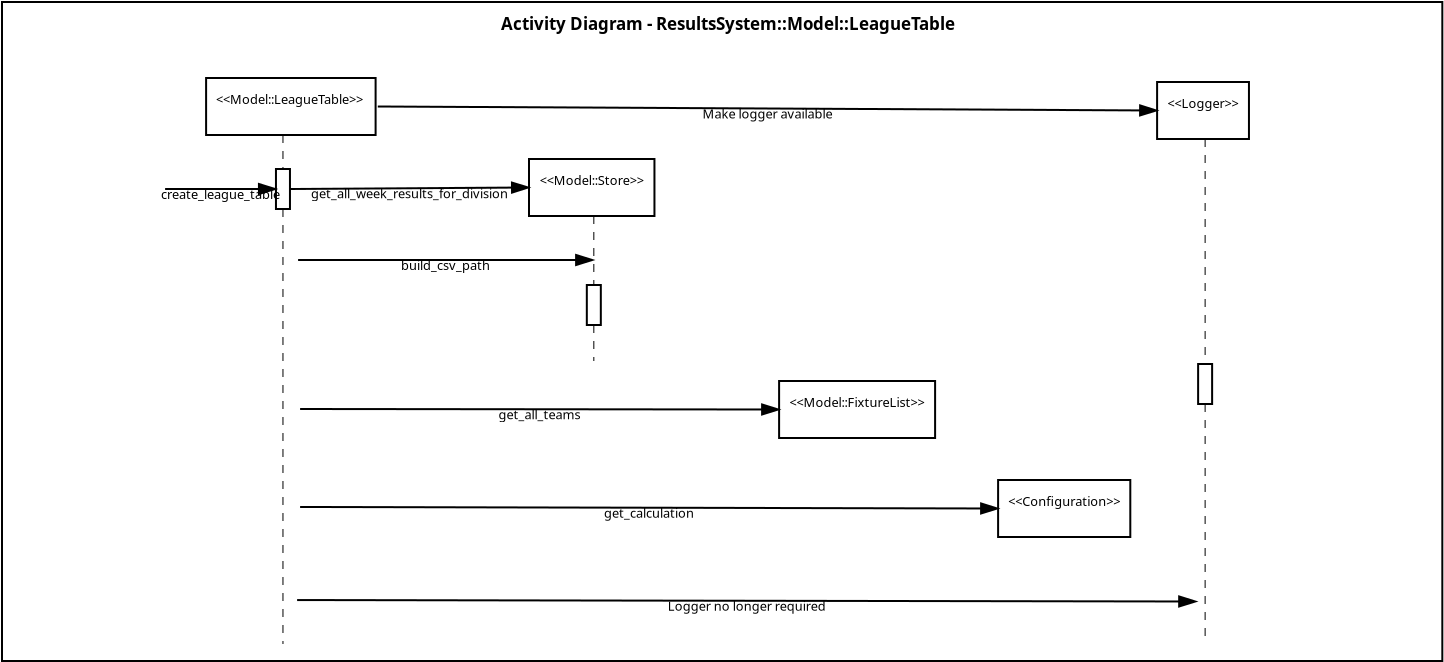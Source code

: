 <?xml version="1.0" encoding="UTF-8"?>
<dia:diagram xmlns:dia="http://www.lysator.liu.se/~alla/dia/">
  <dia:layer name="Background" visible="true" active="true">
    <dia:object type="Standard - Box" version="0" id="O0">
      <dia:attribute name="obj_pos">
        <dia:point val="0.395,0.25"/>
      </dia:attribute>
      <dia:attribute name="obj_bb">
        <dia:rectangle val="0.345,0.2;72.462,33.25"/>
      </dia:attribute>
      <dia:attribute name="elem_corner">
        <dia:point val="0.395,0.25"/>
      </dia:attribute>
      <dia:attribute name="elem_width">
        <dia:real val="72.016"/>
      </dia:attribute>
      <dia:attribute name="elem_height">
        <dia:real val="32.95"/>
      </dia:attribute>
      <dia:attribute name="border_width">
        <dia:real val="0.1"/>
      </dia:attribute>
      <dia:attribute name="show_background">
        <dia:boolean val="true"/>
      </dia:attribute>
      <dia:attribute name="aspect">
        <dia:enum val="1"/>
      </dia:attribute>
    </dia:object>
    <dia:group>
      <dia:object type="UML - Lifeline" version="0" id="O1">
        <dia:attribute name="obj_pos">
          <dia:point val="14.443,6.9"/>
        </dia:attribute>
        <dia:attribute name="obj_bb">
          <dia:rectangle val="14.043,6.875;14.842,32.375"/>
        </dia:attribute>
        <dia:attribute name="meta">
          <dia:composite type="dict"/>
        </dia:attribute>
        <dia:attribute name="conn_endpoints">
          <dia:point val="14.443,6.9"/>
          <dia:point val="14.443,32.35"/>
        </dia:attribute>
        <dia:attribute name="line_colour">
          <dia:color val="#000000"/>
        </dia:attribute>
        <dia:attribute name="fill_colour">
          <dia:color val="#ffffff"/>
        </dia:attribute>
        <dia:attribute name="rtop">
          <dia:real val="1.7"/>
        </dia:attribute>
        <dia:attribute name="rbot">
          <dia:real val="3.7"/>
        </dia:attribute>
        <dia:attribute name="draw_focus">
          <dia:boolean val="true"/>
        </dia:attribute>
        <dia:attribute name="draw_cross">
          <dia:boolean val="false"/>
        </dia:attribute>
        <dia:attribute name="cpl_northwest">
          <dia:int val="1"/>
        </dia:attribute>
        <dia:attribute name="cpl_southwest">
          <dia:int val="1"/>
        </dia:attribute>
        <dia:attribute name="cpl_northeast">
          <dia:int val="1"/>
        </dia:attribute>
        <dia:attribute name="cpl_southeast">
          <dia:int val="1"/>
        </dia:attribute>
      </dia:object>
      <dia:object type="UML - Lifeline" version="0" id="O2">
        <dia:attribute name="obj_pos">
          <dia:point val="60.551,7.1"/>
        </dia:attribute>
        <dia:attribute name="obj_bb">
          <dia:rectangle val="60.151,7.075;60.951,32.375"/>
        </dia:attribute>
        <dia:attribute name="meta">
          <dia:composite type="dict"/>
        </dia:attribute>
        <dia:attribute name="conn_endpoints">
          <dia:point val="60.551,7.1"/>
          <dia:point val="60.551,32.35"/>
        </dia:attribute>
        <dia:attribute name="line_colour">
          <dia:color val="#000000"/>
        </dia:attribute>
        <dia:attribute name="fill_colour">
          <dia:color val="#ffffff"/>
        </dia:attribute>
        <dia:attribute name="rtop">
          <dia:real val="11.25"/>
        </dia:attribute>
        <dia:attribute name="rbot">
          <dia:real val="13.25"/>
        </dia:attribute>
        <dia:attribute name="draw_focus">
          <dia:boolean val="true"/>
        </dia:attribute>
        <dia:attribute name="draw_cross">
          <dia:boolean val="false"/>
        </dia:attribute>
        <dia:attribute name="cpl_northwest">
          <dia:int val="1"/>
        </dia:attribute>
        <dia:attribute name="cpl_southwest">
          <dia:int val="1"/>
        </dia:attribute>
        <dia:attribute name="cpl_northeast">
          <dia:int val="1"/>
        </dia:attribute>
        <dia:attribute name="cpl_southeast">
          <dia:int val="1"/>
        </dia:attribute>
        <dia:connections>
          <dia:connection handle="0" to="O5" connection="6"/>
        </dia:connections>
      </dia:object>
      <dia:object type="UML - Object" version="0" id="O3">
        <dia:attribute name="obj_pos">
          <dia:point val="10.6,4.05"/>
        </dia:attribute>
        <dia:attribute name="obj_bb">
          <dia:rectangle val="10.55,4;19.235,6.95"/>
        </dia:attribute>
        <dia:attribute name="meta">
          <dia:composite type="dict"/>
        </dia:attribute>
        <dia:attribute name="elem_corner">
          <dia:point val="10.6,4.05"/>
        </dia:attribute>
        <dia:attribute name="elem_width">
          <dia:real val="8.585"/>
        </dia:attribute>
        <dia:attribute name="elem_height">
          <dia:real val="2.85"/>
        </dia:attribute>
        <dia:attribute name="line_width">
          <dia:real val="0.1"/>
        </dia:attribute>
        <dia:attribute name="text_colour">
          <dia:color val="#000000"/>
        </dia:attribute>
        <dia:attribute name="line_colour">
          <dia:color val="#000000"/>
        </dia:attribute>
        <dia:attribute name="fill_colour">
          <dia:color val="#ffffff"/>
        </dia:attribute>
        <dia:attribute name="text">
          <dia:composite type="text">
            <dia:attribute name="string">
              <dia:string>##</dia:string>
            </dia:attribute>
            <dia:attribute name="font">
              <dia:font family="sans" style="0" name="Helvetica"/>
            </dia:attribute>
            <dia:attribute name="height">
              <dia:real val="0.8"/>
            </dia:attribute>
            <dia:attribute name="pos">
              <dia:point val="14.893,6.24"/>
            </dia:attribute>
            <dia:attribute name="color">
              <dia:color val="#000000"/>
            </dia:attribute>
            <dia:attribute name="alignment">
              <dia:enum val="1"/>
            </dia:attribute>
          </dia:composite>
        </dia:attribute>
        <dia:attribute name="stereotype">
          <dia:string>#Model::LeagueTable#</dia:string>
        </dia:attribute>
        <dia:attribute name="exstate">
          <dia:string>##</dia:string>
        </dia:attribute>
        <dia:attribute name="attrib">
          <dia:composite type="text">
            <dia:attribute name="string">
              <dia:string>##</dia:string>
            </dia:attribute>
            <dia:attribute name="font">
              <dia:font family="sans" style="0" name="Helvetica"/>
            </dia:attribute>
            <dia:attribute name="height">
              <dia:real val="0.8"/>
            </dia:attribute>
            <dia:attribute name="pos">
              <dia:point val="0,0"/>
            </dia:attribute>
            <dia:attribute name="color">
              <dia:color val="#000000"/>
            </dia:attribute>
            <dia:attribute name="alignment">
              <dia:enum val="0"/>
            </dia:attribute>
          </dia:composite>
        </dia:attribute>
        <dia:attribute name="is_active">
          <dia:boolean val="false"/>
        </dia:attribute>
        <dia:attribute name="show_attribs">
          <dia:boolean val="false"/>
        </dia:attribute>
        <dia:attribute name="multiple">
          <dia:boolean val="false"/>
        </dia:attribute>
      </dia:object>
      <dia:object type="UML - Object" version="0" id="O4">
        <dia:attribute name="obj_pos">
          <dia:point val="50.2,24.15"/>
        </dia:attribute>
        <dia:attribute name="obj_bb">
          <dia:rectangle val="50.15,24.1;56.898,27.05"/>
        </dia:attribute>
        <dia:attribute name="meta">
          <dia:composite type="dict"/>
        </dia:attribute>
        <dia:attribute name="elem_corner">
          <dia:point val="50.2,24.15"/>
        </dia:attribute>
        <dia:attribute name="elem_width">
          <dia:real val="6.647"/>
        </dia:attribute>
        <dia:attribute name="elem_height">
          <dia:real val="2.85"/>
        </dia:attribute>
        <dia:attribute name="line_width">
          <dia:real val="0.1"/>
        </dia:attribute>
        <dia:attribute name="text_colour">
          <dia:color val="#000000"/>
        </dia:attribute>
        <dia:attribute name="line_colour">
          <dia:color val="#000000"/>
        </dia:attribute>
        <dia:attribute name="fill_colour">
          <dia:color val="#ffffff"/>
        </dia:attribute>
        <dia:attribute name="text">
          <dia:composite type="text">
            <dia:attribute name="string">
              <dia:string>##</dia:string>
            </dia:attribute>
            <dia:attribute name="font">
              <dia:font family="sans" style="0" name="Helvetica"/>
            </dia:attribute>
            <dia:attribute name="height">
              <dia:real val="0.8"/>
            </dia:attribute>
            <dia:attribute name="pos">
              <dia:point val="53.524,26.34"/>
            </dia:attribute>
            <dia:attribute name="color">
              <dia:color val="#000000"/>
            </dia:attribute>
            <dia:attribute name="alignment">
              <dia:enum val="1"/>
            </dia:attribute>
          </dia:composite>
        </dia:attribute>
        <dia:attribute name="stereotype">
          <dia:string>#Configuration#</dia:string>
        </dia:attribute>
        <dia:attribute name="exstate">
          <dia:string>##</dia:string>
        </dia:attribute>
        <dia:attribute name="attrib">
          <dia:composite type="text">
            <dia:attribute name="string">
              <dia:string>##</dia:string>
            </dia:attribute>
            <dia:attribute name="font">
              <dia:font family="sans" style="0" name="Helvetica"/>
            </dia:attribute>
            <dia:attribute name="height">
              <dia:real val="0.8"/>
            </dia:attribute>
            <dia:attribute name="pos">
              <dia:point val="0,0"/>
            </dia:attribute>
            <dia:attribute name="color">
              <dia:color val="#000000"/>
            </dia:attribute>
            <dia:attribute name="alignment">
              <dia:enum val="0"/>
            </dia:attribute>
          </dia:composite>
        </dia:attribute>
        <dia:attribute name="is_active">
          <dia:boolean val="false"/>
        </dia:attribute>
        <dia:attribute name="show_attribs">
          <dia:boolean val="false"/>
        </dia:attribute>
        <dia:attribute name="multiple">
          <dia:boolean val="false"/>
        </dia:attribute>
      </dia:object>
      <dia:object type="UML - Object" version="0" id="O5">
        <dia:attribute name="obj_pos">
          <dia:point val="58.15,4.25"/>
        </dia:attribute>
        <dia:attribute name="obj_bb">
          <dia:rectangle val="58.1,4.2;63.002,7.15"/>
        </dia:attribute>
        <dia:attribute name="meta">
          <dia:composite type="dict"/>
        </dia:attribute>
        <dia:attribute name="elem_corner">
          <dia:point val="58.15,4.25"/>
        </dia:attribute>
        <dia:attribute name="elem_width">
          <dia:real val="4.803"/>
        </dia:attribute>
        <dia:attribute name="elem_height">
          <dia:real val="2.85"/>
        </dia:attribute>
        <dia:attribute name="line_width">
          <dia:real val="0.1"/>
        </dia:attribute>
        <dia:attribute name="text_colour">
          <dia:color val="#000000"/>
        </dia:attribute>
        <dia:attribute name="line_colour">
          <dia:color val="#000000"/>
        </dia:attribute>
        <dia:attribute name="fill_colour">
          <dia:color val="#ffffff"/>
        </dia:attribute>
        <dia:attribute name="text">
          <dia:composite type="text">
            <dia:attribute name="string">
              <dia:string>##</dia:string>
            </dia:attribute>
            <dia:attribute name="font">
              <dia:font family="sans" style="0" name="Helvetica"/>
            </dia:attribute>
            <dia:attribute name="height">
              <dia:real val="0.8"/>
            </dia:attribute>
            <dia:attribute name="pos">
              <dia:point val="60.551,6.44"/>
            </dia:attribute>
            <dia:attribute name="color">
              <dia:color val="#000000"/>
            </dia:attribute>
            <dia:attribute name="alignment">
              <dia:enum val="1"/>
            </dia:attribute>
          </dia:composite>
        </dia:attribute>
        <dia:attribute name="stereotype">
          <dia:string>#Logger#</dia:string>
        </dia:attribute>
        <dia:attribute name="exstate">
          <dia:string>##</dia:string>
        </dia:attribute>
        <dia:attribute name="attrib">
          <dia:composite type="text">
            <dia:attribute name="string">
              <dia:string>##</dia:string>
            </dia:attribute>
            <dia:attribute name="font">
              <dia:font family="sans" style="0" name="Helvetica"/>
            </dia:attribute>
            <dia:attribute name="height">
              <dia:real val="0.8"/>
            </dia:attribute>
            <dia:attribute name="pos">
              <dia:point val="0,0"/>
            </dia:attribute>
            <dia:attribute name="color">
              <dia:color val="#000000"/>
            </dia:attribute>
            <dia:attribute name="alignment">
              <dia:enum val="0"/>
            </dia:attribute>
          </dia:composite>
        </dia:attribute>
        <dia:attribute name="is_active">
          <dia:boolean val="false"/>
        </dia:attribute>
        <dia:attribute name="show_attribs">
          <dia:boolean val="false"/>
        </dia:attribute>
        <dia:attribute name="multiple">
          <dia:boolean val="false"/>
        </dia:attribute>
      </dia:object>
      <dia:object type="UML - Object" version="0" id="O6">
        <dia:attribute name="obj_pos">
          <dia:point val="39.25,19.2"/>
        </dia:attribute>
        <dia:attribute name="obj_bb">
          <dia:rectangle val="39.2,19.15;47.2,22.1"/>
        </dia:attribute>
        <dia:attribute name="meta">
          <dia:composite type="dict"/>
        </dia:attribute>
        <dia:attribute name="elem_corner">
          <dia:point val="39.25,19.2"/>
        </dia:attribute>
        <dia:attribute name="elem_width">
          <dia:real val="7.9"/>
        </dia:attribute>
        <dia:attribute name="elem_height">
          <dia:real val="2.85"/>
        </dia:attribute>
        <dia:attribute name="line_width">
          <dia:real val="0.1"/>
        </dia:attribute>
        <dia:attribute name="text_colour">
          <dia:color val="#000000"/>
        </dia:attribute>
        <dia:attribute name="line_colour">
          <dia:color val="#000000"/>
        </dia:attribute>
        <dia:attribute name="fill_colour">
          <dia:color val="#ffffff"/>
        </dia:attribute>
        <dia:attribute name="text">
          <dia:composite type="text">
            <dia:attribute name="string">
              <dia:string>##</dia:string>
            </dia:attribute>
            <dia:attribute name="font">
              <dia:font family="sans" style="0" name="Helvetica"/>
            </dia:attribute>
            <dia:attribute name="height">
              <dia:real val="0.8"/>
            </dia:attribute>
            <dia:attribute name="pos">
              <dia:point val="43.2,21.39"/>
            </dia:attribute>
            <dia:attribute name="color">
              <dia:color val="#000000"/>
            </dia:attribute>
            <dia:attribute name="alignment">
              <dia:enum val="1"/>
            </dia:attribute>
          </dia:composite>
        </dia:attribute>
        <dia:attribute name="stereotype">
          <dia:string>#Model::FixtureList#</dia:string>
        </dia:attribute>
        <dia:attribute name="exstate">
          <dia:string>##</dia:string>
        </dia:attribute>
        <dia:attribute name="attrib">
          <dia:composite type="text">
            <dia:attribute name="string">
              <dia:string>##</dia:string>
            </dia:attribute>
            <dia:attribute name="font">
              <dia:font family="sans" style="0" name="Helvetica"/>
            </dia:attribute>
            <dia:attribute name="height">
              <dia:real val="0.8"/>
            </dia:attribute>
            <dia:attribute name="pos">
              <dia:point val="0,0"/>
            </dia:attribute>
            <dia:attribute name="color">
              <dia:color val="#000000"/>
            </dia:attribute>
            <dia:attribute name="alignment">
              <dia:enum val="0"/>
            </dia:attribute>
          </dia:composite>
        </dia:attribute>
        <dia:attribute name="is_active">
          <dia:boolean val="false"/>
        </dia:attribute>
        <dia:attribute name="show_attribs">
          <dia:boolean val="false"/>
        </dia:attribute>
        <dia:attribute name="multiple">
          <dia:boolean val="false"/>
        </dia:attribute>
      </dia:object>
      <dia:object type="Standard - Text" version="1" id="O7">
        <dia:attribute name="obj_pos">
          <dia:point val="25.35,1.65"/>
        </dia:attribute>
        <dia:attribute name="obj_bb">
          <dia:rectangle val="25.35,0.802;48.75,1.825"/>
        </dia:attribute>
        <dia:attribute name="text">
          <dia:composite type="text">
            <dia:attribute name="string">
              <dia:string>#Activity Diagram - ResultsSystem::Model::LeagueTable#</dia:string>
            </dia:attribute>
            <dia:attribute name="font">
              <dia:font family="sans" style="80" name="Helvetica-Bold"/>
            </dia:attribute>
            <dia:attribute name="height">
              <dia:real val="1.058"/>
            </dia:attribute>
            <dia:attribute name="pos">
              <dia:point val="25.35,1.65"/>
            </dia:attribute>
            <dia:attribute name="color">
              <dia:color val="#000000"/>
            </dia:attribute>
            <dia:attribute name="alignment">
              <dia:enum val="0"/>
            </dia:attribute>
          </dia:composite>
        </dia:attribute>
        <dia:attribute name="valign">
          <dia:enum val="3"/>
        </dia:attribute>
      </dia:object>
      <dia:object type="UML - Message" version="0" id="O8">
        <dia:attribute name="obj_pos">
          <dia:point val="19.185,5.475"/>
        </dia:attribute>
        <dia:attribute name="obj_bb">
          <dia:rectangle val="19.135,5.275;58.202,6.225"/>
        </dia:attribute>
        <dia:attribute name="meta">
          <dia:composite type="dict"/>
        </dia:attribute>
        <dia:attribute name="conn_endpoints">
          <dia:point val="19.185,5.475"/>
          <dia:point val="58.15,5.675"/>
        </dia:attribute>
        <dia:attribute name="text_colour">
          <dia:color val="#000000"/>
        </dia:attribute>
        <dia:attribute name="line_colour">
          <dia:color val="#000000"/>
        </dia:attribute>
        <dia:attribute name="text">
          <dia:string>#Make logger available#</dia:string>
        </dia:attribute>
        <dia:attribute name="type">
          <dia:enum val="0"/>
        </dia:attribute>
        <dia:attribute name="text_pos">
          <dia:point val="38.667,6.075"/>
        </dia:attribute>
        <dia:connections>
          <dia:connection handle="0" to="O3" connection="4"/>
          <dia:connection handle="1" to="O5" connection="3"/>
        </dia:connections>
      </dia:object>
      <dia:object type="UML - Message" version="0" id="O9">
        <dia:attribute name="obj_pos">
          <dia:point val="15.3,25.5"/>
        </dia:attribute>
        <dia:attribute name="obj_bb">
          <dia:rectangle val="15.25,25.175;50.251,26.188"/>
        </dia:attribute>
        <dia:attribute name="meta">
          <dia:composite type="dict"/>
        </dia:attribute>
        <dia:attribute name="conn_endpoints">
          <dia:point val="15.3,25.5"/>
          <dia:point val="50.2,25.575"/>
        </dia:attribute>
        <dia:attribute name="text_colour">
          <dia:color val="#000000"/>
        </dia:attribute>
        <dia:attribute name="line_colour">
          <dia:color val="#000000"/>
        </dia:attribute>
        <dia:attribute name="text">
          <dia:string>#get_calculation#</dia:string>
        </dia:attribute>
        <dia:attribute name="type">
          <dia:enum val="0"/>
        </dia:attribute>
        <dia:attribute name="text_pos">
          <dia:point val="32.75,26.038"/>
        </dia:attribute>
        <dia:connections>
          <dia:connection handle="1" to="O4" connection="3"/>
        </dia:connections>
      </dia:object>
      <dia:object type="UML - Message" version="0" id="O10">
        <dia:attribute name="obj_pos">
          <dia:point val="15.3,20.6"/>
        </dia:attribute>
        <dia:attribute name="obj_bb">
          <dia:rectangle val="15.25,20.225;39.3,21.262"/>
        </dia:attribute>
        <dia:attribute name="meta">
          <dia:composite type="dict"/>
        </dia:attribute>
        <dia:attribute name="conn_endpoints">
          <dia:point val="15.3,20.6"/>
          <dia:point val="39.25,20.625"/>
        </dia:attribute>
        <dia:attribute name="text_colour">
          <dia:color val="#000000"/>
        </dia:attribute>
        <dia:attribute name="line_colour">
          <dia:color val="#000000"/>
        </dia:attribute>
        <dia:attribute name="text">
          <dia:string>#get_all_teams#</dia:string>
        </dia:attribute>
        <dia:attribute name="type">
          <dia:enum val="0"/>
        </dia:attribute>
        <dia:attribute name="text_pos">
          <dia:point val="27.275,21.113"/>
        </dia:attribute>
        <dia:connections>
          <dia:connection handle="1" to="O6" connection="3"/>
        </dia:connections>
      </dia:object>
      <dia:object type="UML - Message" version="0" id="O11">
        <dia:attribute name="obj_pos">
          <dia:point val="15.15,30.152"/>
        </dia:attribute>
        <dia:attribute name="obj_bb">
          <dia:rectangle val="15.1,29.825;60.153,30.839"/>
        </dia:attribute>
        <dia:attribute name="meta">
          <dia:composite type="dict"/>
        </dia:attribute>
        <dia:attribute name="conn_endpoints">
          <dia:point val="15.15,30.152"/>
          <dia:point val="60.103,30.225"/>
        </dia:attribute>
        <dia:attribute name="text_colour">
          <dia:color val="#000000"/>
        </dia:attribute>
        <dia:attribute name="line_colour">
          <dia:color val="#000000"/>
        </dia:attribute>
        <dia:attribute name="text">
          <dia:string>#Logger no longer required#</dia:string>
        </dia:attribute>
        <dia:attribute name="type">
          <dia:enum val="0"/>
        </dia:attribute>
        <dia:attribute name="text_pos">
          <dia:point val="37.626,30.689"/>
        </dia:attribute>
      </dia:object>
      <dia:object type="Standard - Text" version="1" id="O12">
        <dia:attribute name="obj_pos">
          <dia:point val="7.7,27.6"/>
        </dia:attribute>
        <dia:attribute name="obj_bb">
          <dia:rectangle val="7.7,26.96;7.7,27.733"/>
        </dia:attribute>
        <dia:attribute name="text">
          <dia:composite type="text">
            <dia:attribute name="string">
              <dia:string>##</dia:string>
            </dia:attribute>
            <dia:attribute name="font">
              <dia:font family="sans" style="0" name="Helvetica"/>
            </dia:attribute>
            <dia:attribute name="height">
              <dia:real val="0.8"/>
            </dia:attribute>
            <dia:attribute name="pos">
              <dia:point val="7.7,27.6"/>
            </dia:attribute>
            <dia:attribute name="color">
              <dia:color val="#000000"/>
            </dia:attribute>
            <dia:attribute name="alignment">
              <dia:enum val="0"/>
            </dia:attribute>
          </dia:composite>
        </dia:attribute>
        <dia:attribute name="valign">
          <dia:enum val="3"/>
        </dia:attribute>
      </dia:object>
      <dia:object type="UML - Object" version="0" id="O13">
        <dia:attribute name="obj_pos">
          <dia:point val="26.745,8.1"/>
        </dia:attribute>
        <dia:attribute name="obj_bb">
          <dia:rectangle val="26.695,8.05;33.278,11"/>
        </dia:attribute>
        <dia:attribute name="meta">
          <dia:composite type="dict"/>
        </dia:attribute>
        <dia:attribute name="elem_corner">
          <dia:point val="26.745,8.1"/>
        </dia:attribute>
        <dia:attribute name="elem_width">
          <dia:real val="6.482"/>
        </dia:attribute>
        <dia:attribute name="elem_height">
          <dia:real val="2.85"/>
        </dia:attribute>
        <dia:attribute name="line_width">
          <dia:real val="0.1"/>
        </dia:attribute>
        <dia:attribute name="text_colour">
          <dia:color val="#000000"/>
        </dia:attribute>
        <dia:attribute name="line_colour">
          <dia:color val="#000000"/>
        </dia:attribute>
        <dia:attribute name="fill_colour">
          <dia:color val="#ffffff"/>
        </dia:attribute>
        <dia:attribute name="text">
          <dia:composite type="text">
            <dia:attribute name="string">
              <dia:string>##</dia:string>
            </dia:attribute>
            <dia:attribute name="font">
              <dia:font family="sans" style="0" name="Helvetica"/>
            </dia:attribute>
            <dia:attribute name="height">
              <dia:real val="0.8"/>
            </dia:attribute>
            <dia:attribute name="pos">
              <dia:point val="29.986,10.29"/>
            </dia:attribute>
            <dia:attribute name="color">
              <dia:color val="#000000"/>
            </dia:attribute>
            <dia:attribute name="alignment">
              <dia:enum val="1"/>
            </dia:attribute>
          </dia:composite>
        </dia:attribute>
        <dia:attribute name="stereotype">
          <dia:string>#Model::Store#</dia:string>
        </dia:attribute>
        <dia:attribute name="exstate">
          <dia:string>##</dia:string>
        </dia:attribute>
        <dia:attribute name="attrib">
          <dia:composite type="text">
            <dia:attribute name="string">
              <dia:string>##</dia:string>
            </dia:attribute>
            <dia:attribute name="font">
              <dia:font family="sans" style="0" name="Helvetica"/>
            </dia:attribute>
            <dia:attribute name="height">
              <dia:real val="0.8"/>
            </dia:attribute>
            <dia:attribute name="pos">
              <dia:point val="0,0"/>
            </dia:attribute>
            <dia:attribute name="color">
              <dia:color val="#000000"/>
            </dia:attribute>
            <dia:attribute name="alignment">
              <dia:enum val="0"/>
            </dia:attribute>
          </dia:composite>
        </dia:attribute>
        <dia:attribute name="is_active">
          <dia:boolean val="false"/>
        </dia:attribute>
        <dia:attribute name="show_attribs">
          <dia:boolean val="false"/>
        </dia:attribute>
        <dia:attribute name="multiple">
          <dia:boolean val="false"/>
        </dia:attribute>
      </dia:object>
      <dia:object type="UML - Message" version="0" id="O14">
        <dia:attribute name="obj_pos">
          <dia:point val="8.55,9.6"/>
        </dia:attribute>
        <dia:attribute name="obj_bb">
          <dia:rectangle val="8.466,9.2;14.176,10.25"/>
        </dia:attribute>
        <dia:attribute name="meta">
          <dia:composite type="dict"/>
        </dia:attribute>
        <dia:attribute name="conn_endpoints">
          <dia:point val="8.55,9.6"/>
          <dia:point val="14.092,9.6"/>
        </dia:attribute>
        <dia:attribute name="text_colour">
          <dia:color val="#000000"/>
        </dia:attribute>
        <dia:attribute name="line_colour">
          <dia:color val="#000000"/>
        </dia:attribute>
        <dia:attribute name="text">
          <dia:string>#create_league_table#</dia:string>
        </dia:attribute>
        <dia:attribute name="type">
          <dia:enum val="0"/>
        </dia:attribute>
        <dia:attribute name="text_pos">
          <dia:point val="11.321,10.1"/>
        </dia:attribute>
        <dia:connections>
          <dia:connection handle="1" to="O1" connection="2"/>
        </dia:connections>
      </dia:object>
      <dia:object type="UML - Message" version="0" id="O15">
        <dia:attribute name="obj_pos">
          <dia:point val="14.793,9.6"/>
        </dia:attribute>
        <dia:attribute name="obj_bb">
          <dia:rectangle val="14.742,9.125;26.797,10.213"/>
        </dia:attribute>
        <dia:attribute name="meta">
          <dia:composite type="dict"/>
        </dia:attribute>
        <dia:attribute name="conn_endpoints">
          <dia:point val="14.793,9.6"/>
          <dia:point val="26.745,9.525"/>
        </dia:attribute>
        <dia:attribute name="text_colour">
          <dia:color val="#000000"/>
        </dia:attribute>
        <dia:attribute name="line_colour">
          <dia:color val="#000000"/>
        </dia:attribute>
        <dia:attribute name="text">
          <dia:string>#get_all_week_results_for_division#</dia:string>
        </dia:attribute>
        <dia:attribute name="type">
          <dia:enum val="0"/>
        </dia:attribute>
        <dia:attribute name="text_pos">
          <dia:point val="20.769,10.062"/>
        </dia:attribute>
        <dia:connections>
          <dia:connection handle="0" to="O1" connection="3"/>
          <dia:connection handle="1" to="O13" connection="3"/>
        </dia:connections>
      </dia:object>
      <dia:object type="UML - Lifeline" version="0" id="O16">
        <dia:attribute name="obj_pos">
          <dia:point val="29.986,10.95"/>
        </dia:attribute>
        <dia:attribute name="obj_bb">
          <dia:rectangle val="29.586,10.925;30.386,18.225"/>
        </dia:attribute>
        <dia:attribute name="meta">
          <dia:composite type="dict"/>
        </dia:attribute>
        <dia:attribute name="conn_endpoints">
          <dia:point val="29.986,10.95"/>
          <dia:point val="29.986,18.2"/>
        </dia:attribute>
        <dia:attribute name="line_colour">
          <dia:color val="#000000"/>
        </dia:attribute>
        <dia:attribute name="fill_colour">
          <dia:color val="#ffffff"/>
        </dia:attribute>
        <dia:attribute name="rtop">
          <dia:real val="3.45"/>
        </dia:attribute>
        <dia:attribute name="rbot">
          <dia:real val="5.45"/>
        </dia:attribute>
        <dia:attribute name="draw_focus">
          <dia:boolean val="true"/>
        </dia:attribute>
        <dia:attribute name="draw_cross">
          <dia:boolean val="false"/>
        </dia:attribute>
        <dia:attribute name="cpl_northwest">
          <dia:int val="1"/>
        </dia:attribute>
        <dia:attribute name="cpl_southwest">
          <dia:int val="1"/>
        </dia:attribute>
        <dia:attribute name="cpl_northeast">
          <dia:int val="1"/>
        </dia:attribute>
        <dia:attribute name="cpl_southeast">
          <dia:int val="1"/>
        </dia:attribute>
        <dia:connections>
          <dia:connection handle="0" to="O13" connection="6"/>
        </dia:connections>
      </dia:object>
      <dia:object type="UML - Message" version="0" id="O17">
        <dia:attribute name="obj_pos">
          <dia:point val="15.2,13.15"/>
        </dia:attribute>
        <dia:attribute name="obj_bb">
          <dia:rectangle val="15.15,12.75;30,13.8"/>
        </dia:attribute>
        <dia:attribute name="meta">
          <dia:composite type="dict"/>
        </dia:attribute>
        <dia:attribute name="conn_endpoints">
          <dia:point val="15.2,13.15"/>
          <dia:point val="29.95,13.15"/>
        </dia:attribute>
        <dia:attribute name="text_colour">
          <dia:color val="#000000"/>
        </dia:attribute>
        <dia:attribute name="line_colour">
          <dia:color val="#000000"/>
        </dia:attribute>
        <dia:attribute name="text">
          <dia:string>#build_csv_path#</dia:string>
        </dia:attribute>
        <dia:attribute name="type">
          <dia:enum val="0"/>
        </dia:attribute>
        <dia:attribute name="text_pos">
          <dia:point val="22.575,13.65"/>
        </dia:attribute>
      </dia:object>
    </dia:group>
  </dia:layer>
</dia:diagram>
